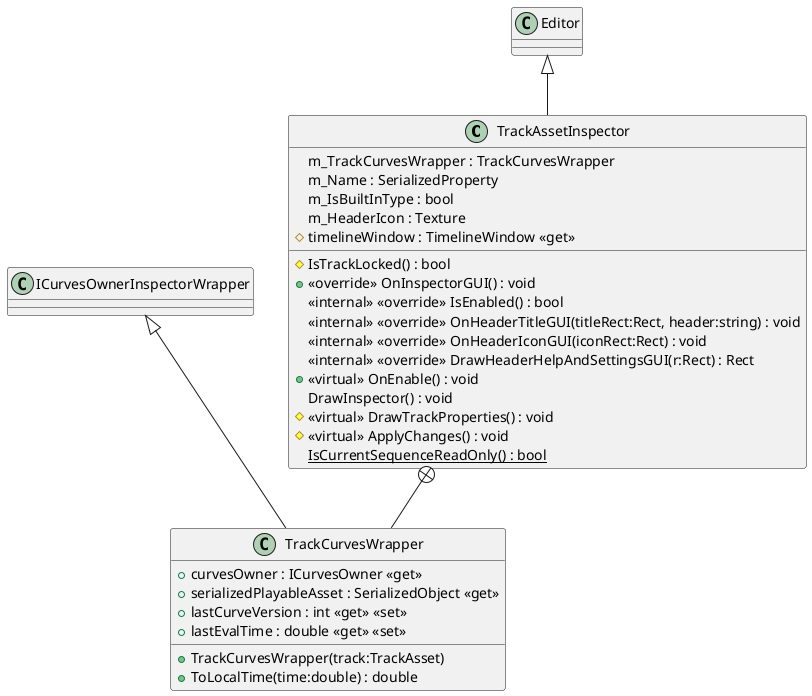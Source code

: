 @startuml
class TrackAssetInspector {
    m_TrackCurvesWrapper : TrackCurvesWrapper
    m_Name : SerializedProperty
    m_IsBuiltInType : bool
    m_HeaderIcon : Texture
    # timelineWindow : TimelineWindow <<get>>
    # IsTrackLocked() : bool
    + <<override>> OnInspectorGUI() : void
    <<internal>> <<override>> IsEnabled() : bool
    <<internal>> <<override>> OnHeaderTitleGUI(titleRect:Rect, header:string) : void
    <<internal>> <<override>> OnHeaderIconGUI(iconRect:Rect) : void
    <<internal>> <<override>> DrawHeaderHelpAndSettingsGUI(r:Rect) : Rect
    + <<virtual>> OnEnable() : void
    DrawInspector() : void
    # <<virtual>> DrawTrackProperties() : void
    # <<virtual>> ApplyChanges() : void
    {static} IsCurrentSequenceReadOnly() : bool
}
class TrackCurvesWrapper {
    + curvesOwner : ICurvesOwner <<get>>
    + serializedPlayableAsset : SerializedObject <<get>>
    + lastCurveVersion : int <<get>> <<set>>
    + lastEvalTime : double <<get>> <<set>>
    + TrackCurvesWrapper(track:TrackAsset)
    + ToLocalTime(time:double) : double
}
Editor <|-- TrackAssetInspector
TrackAssetInspector +-- TrackCurvesWrapper
ICurvesOwnerInspectorWrapper <|-- TrackCurvesWrapper
@enduml
